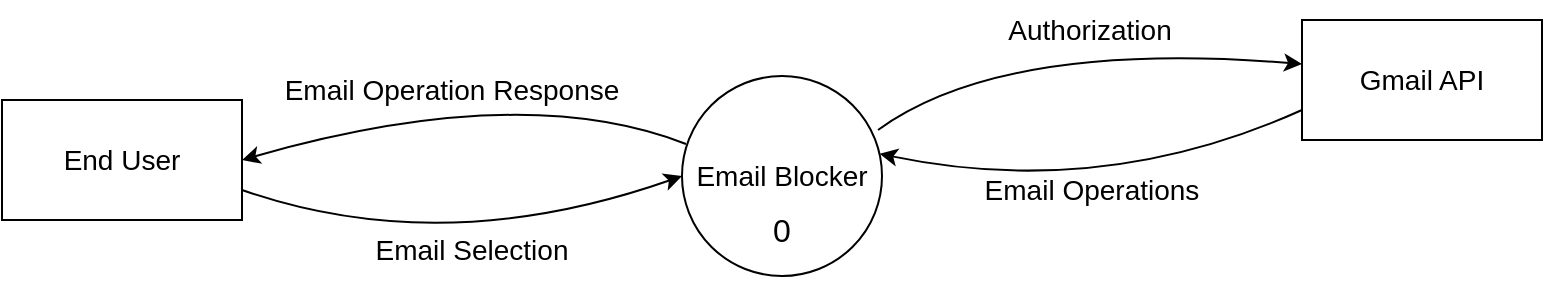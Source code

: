 <mxfile version="21.7.5" type="github">
  <diagram name="Page-1" id="b520641d-4fe3-3701-9064-5fc419738815">
    <mxGraphModel dx="1050" dy="566" grid="1" gridSize="10" guides="1" tooltips="1" connect="1" arrows="1" fold="1" page="1" pageScale="1" pageWidth="1100" pageHeight="850" background="none" math="0" shadow="0">
      <root>
        <mxCell id="0" />
        <mxCell id="1" parent="0" />
        <mxCell id="GX3QY9T3Jm03ZNNtqb58-1" value="Email Blocker" style="ellipse;whiteSpace=wrap;html=1;aspect=fixed;fillColor=none;fontSize=14;" vertex="1" parent="1">
          <mxGeometry x="430" y="178" width="100" height="100" as="geometry" />
        </mxCell>
        <mxCell id="GX3QY9T3Jm03ZNNtqb58-2" value="" style="curved=1;endArrow=classic;html=1;rounded=0;fontSize=14;exitX=0.98;exitY=0.27;exitDx=0;exitDy=0;entryX=0;entryY=0.367;entryDx=0;entryDy=0;entryPerimeter=0;exitPerimeter=0;" edge="1" parent="1" source="GX3QY9T3Jm03ZNNtqb58-1" target="GX3QY9T3Jm03ZNNtqb58-4">
          <mxGeometry width="50" height="50" relative="1" as="geometry">
            <mxPoint x="580" y="180" as="sourcePoint" />
            <mxPoint x="690" y="150" as="targetPoint" />
            <Array as="points">
              <mxPoint x="590" y="160" />
            </Array>
          </mxGeometry>
        </mxCell>
        <mxCell id="GX3QY9T3Jm03ZNNtqb58-3" value="" style="curved=1;endArrow=classic;html=1;rounded=0;fontSize=14;entryX=0.988;entryY=0.389;entryDx=0;entryDy=0;entryPerimeter=0;exitX=0;exitY=0.75;exitDx=0;exitDy=0;" edge="1" parent="1" source="GX3QY9T3Jm03ZNNtqb58-4" target="GX3QY9T3Jm03ZNNtqb58-1">
          <mxGeometry width="50" height="50" relative="1" as="geometry">
            <mxPoint x="690" y="180" as="sourcePoint" />
            <mxPoint x="530" y="210" as="targetPoint" />
            <Array as="points">
              <mxPoint x="640" y="240" />
            </Array>
          </mxGeometry>
        </mxCell>
        <mxCell id="GX3QY9T3Jm03ZNNtqb58-4" value="Gmail API" style="rounded=0;whiteSpace=wrap;html=1;fontSize=14;fillColor=none;" vertex="1" parent="1">
          <mxGeometry x="740" y="150" width="120" height="60" as="geometry" />
        </mxCell>
        <mxCell id="GX3QY9T3Jm03ZNNtqb58-5" value="" style="curved=1;endArrow=classic;html=1;rounded=0;fontSize=14;exitX=0.02;exitY=0.34;exitDx=0;exitDy=0;exitPerimeter=0;entryX=1;entryY=0.5;entryDx=0;entryDy=0;" edge="1" parent="1" source="GX3QY9T3Jm03ZNNtqb58-1" target="GX3QY9T3Jm03ZNNtqb58-7">
          <mxGeometry width="50" height="50" relative="1" as="geometry">
            <mxPoint x="424.64" y="182.02" as="sourcePoint" />
            <mxPoint x="270" y="214" as="targetPoint" />
            <Array as="points">
              <mxPoint x="350" y="180" />
            </Array>
          </mxGeometry>
        </mxCell>
        <mxCell id="GX3QY9T3Jm03ZNNtqb58-6" value="" style="curved=1;endArrow=classic;html=1;rounded=0;fontSize=14;entryX=0;entryY=0.5;entryDx=0;entryDy=0;exitX=1;exitY=0.75;exitDx=0;exitDy=0;" edge="1" parent="1" source="GX3QY9T3Jm03ZNNtqb58-7" target="GX3QY9T3Jm03ZNNtqb58-1">
          <mxGeometry width="50" height="50" relative="1" as="geometry">
            <mxPoint x="270" y="230" as="sourcePoint" />
            <mxPoint x="361.2" y="235" as="targetPoint" />
            <Array as="points">
              <mxPoint x="310" y="270" />
            </Array>
          </mxGeometry>
        </mxCell>
        <mxCell id="GX3QY9T3Jm03ZNNtqb58-7" value="End User" style="rounded=0;whiteSpace=wrap;html=1;fontSize=14;fillColor=none;" vertex="1" parent="1">
          <mxGeometry x="90" y="190" width="120" height="60" as="geometry" />
        </mxCell>
        <mxCell id="GX3QY9T3Jm03ZNNtqb58-8" value="Email Operations" style="text;html=1;strokeColor=none;fillColor=none;align=center;verticalAlign=middle;whiteSpace=wrap;rounded=0;fontSize=14;" vertex="1" parent="1">
          <mxGeometry x="540" y="220" width="190" height="30" as="geometry" />
        </mxCell>
        <mxCell id="GX3QY9T3Jm03ZNNtqb58-9" value="Email Selection" style="text;html=1;strokeColor=none;fillColor=none;align=center;verticalAlign=middle;whiteSpace=wrap;rounded=0;fontSize=14;" vertex="1" parent="1">
          <mxGeometry x="230" y="250" width="190" height="30" as="geometry" />
        </mxCell>
        <mxCell id="GX3QY9T3Jm03ZNNtqb58-10" value="Authorization" style="text;html=1;strokeColor=none;fillColor=none;align=center;verticalAlign=middle;whiteSpace=wrap;rounded=0;fontSize=14;" vertex="1" parent="1">
          <mxGeometry x="539" y="140" width="190" height="30" as="geometry" />
        </mxCell>
        <mxCell id="GX3QY9T3Jm03ZNNtqb58-11" value="Email Operation Response" style="text;html=1;strokeColor=none;fillColor=none;align=center;verticalAlign=middle;whiteSpace=wrap;rounded=0;fontSize=14;" vertex="1" parent="1">
          <mxGeometry x="220" y="170" width="190" height="30" as="geometry" />
        </mxCell>
        <mxCell id="GX3QY9T3Jm03ZNNtqb58-12" value="0" style="text;html=1;strokeColor=none;fillColor=none;align=center;verticalAlign=middle;whiteSpace=wrap;rounded=0;fontSize=16;" vertex="1" parent="1">
          <mxGeometry x="450" y="240" width="60" height="30" as="geometry" />
        </mxCell>
      </root>
    </mxGraphModel>
  </diagram>
</mxfile>
